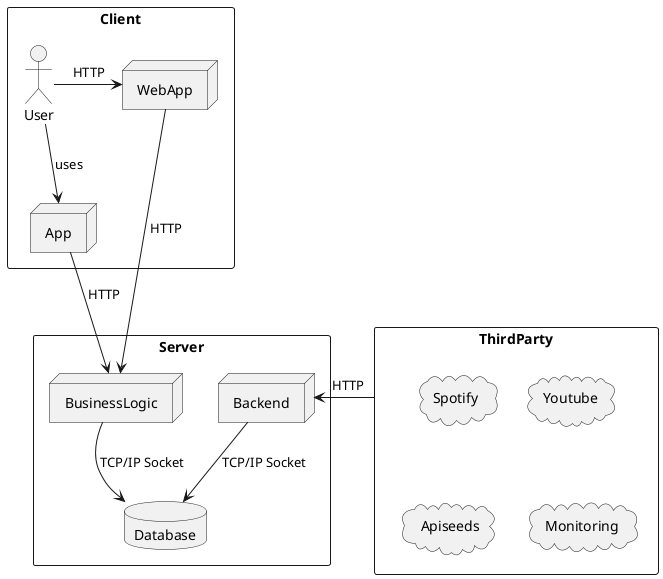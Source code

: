 @startuml context

rectangle Client {
  actor User as user
  node WebApp as web
  node App as app

  user -> web: HTTP
  user --> app: uses
}

rectangle Server {
  node BusinessLogic as logic
  node Backend as backend
  database Database as db

  web --> logic: HTTP
  app --> logic: HTTP
  logic --> db: TCP/IP Socket
  backend --> db: TCP/IP Socket
}

rectangle ThirdParty {
  cloud Spotify as spot
  cloud Youtube as yt
  cloud Apiseeds as as
  cloud Monitoring as mo
}

ThirdParty -> backend: HTTP

@enduml